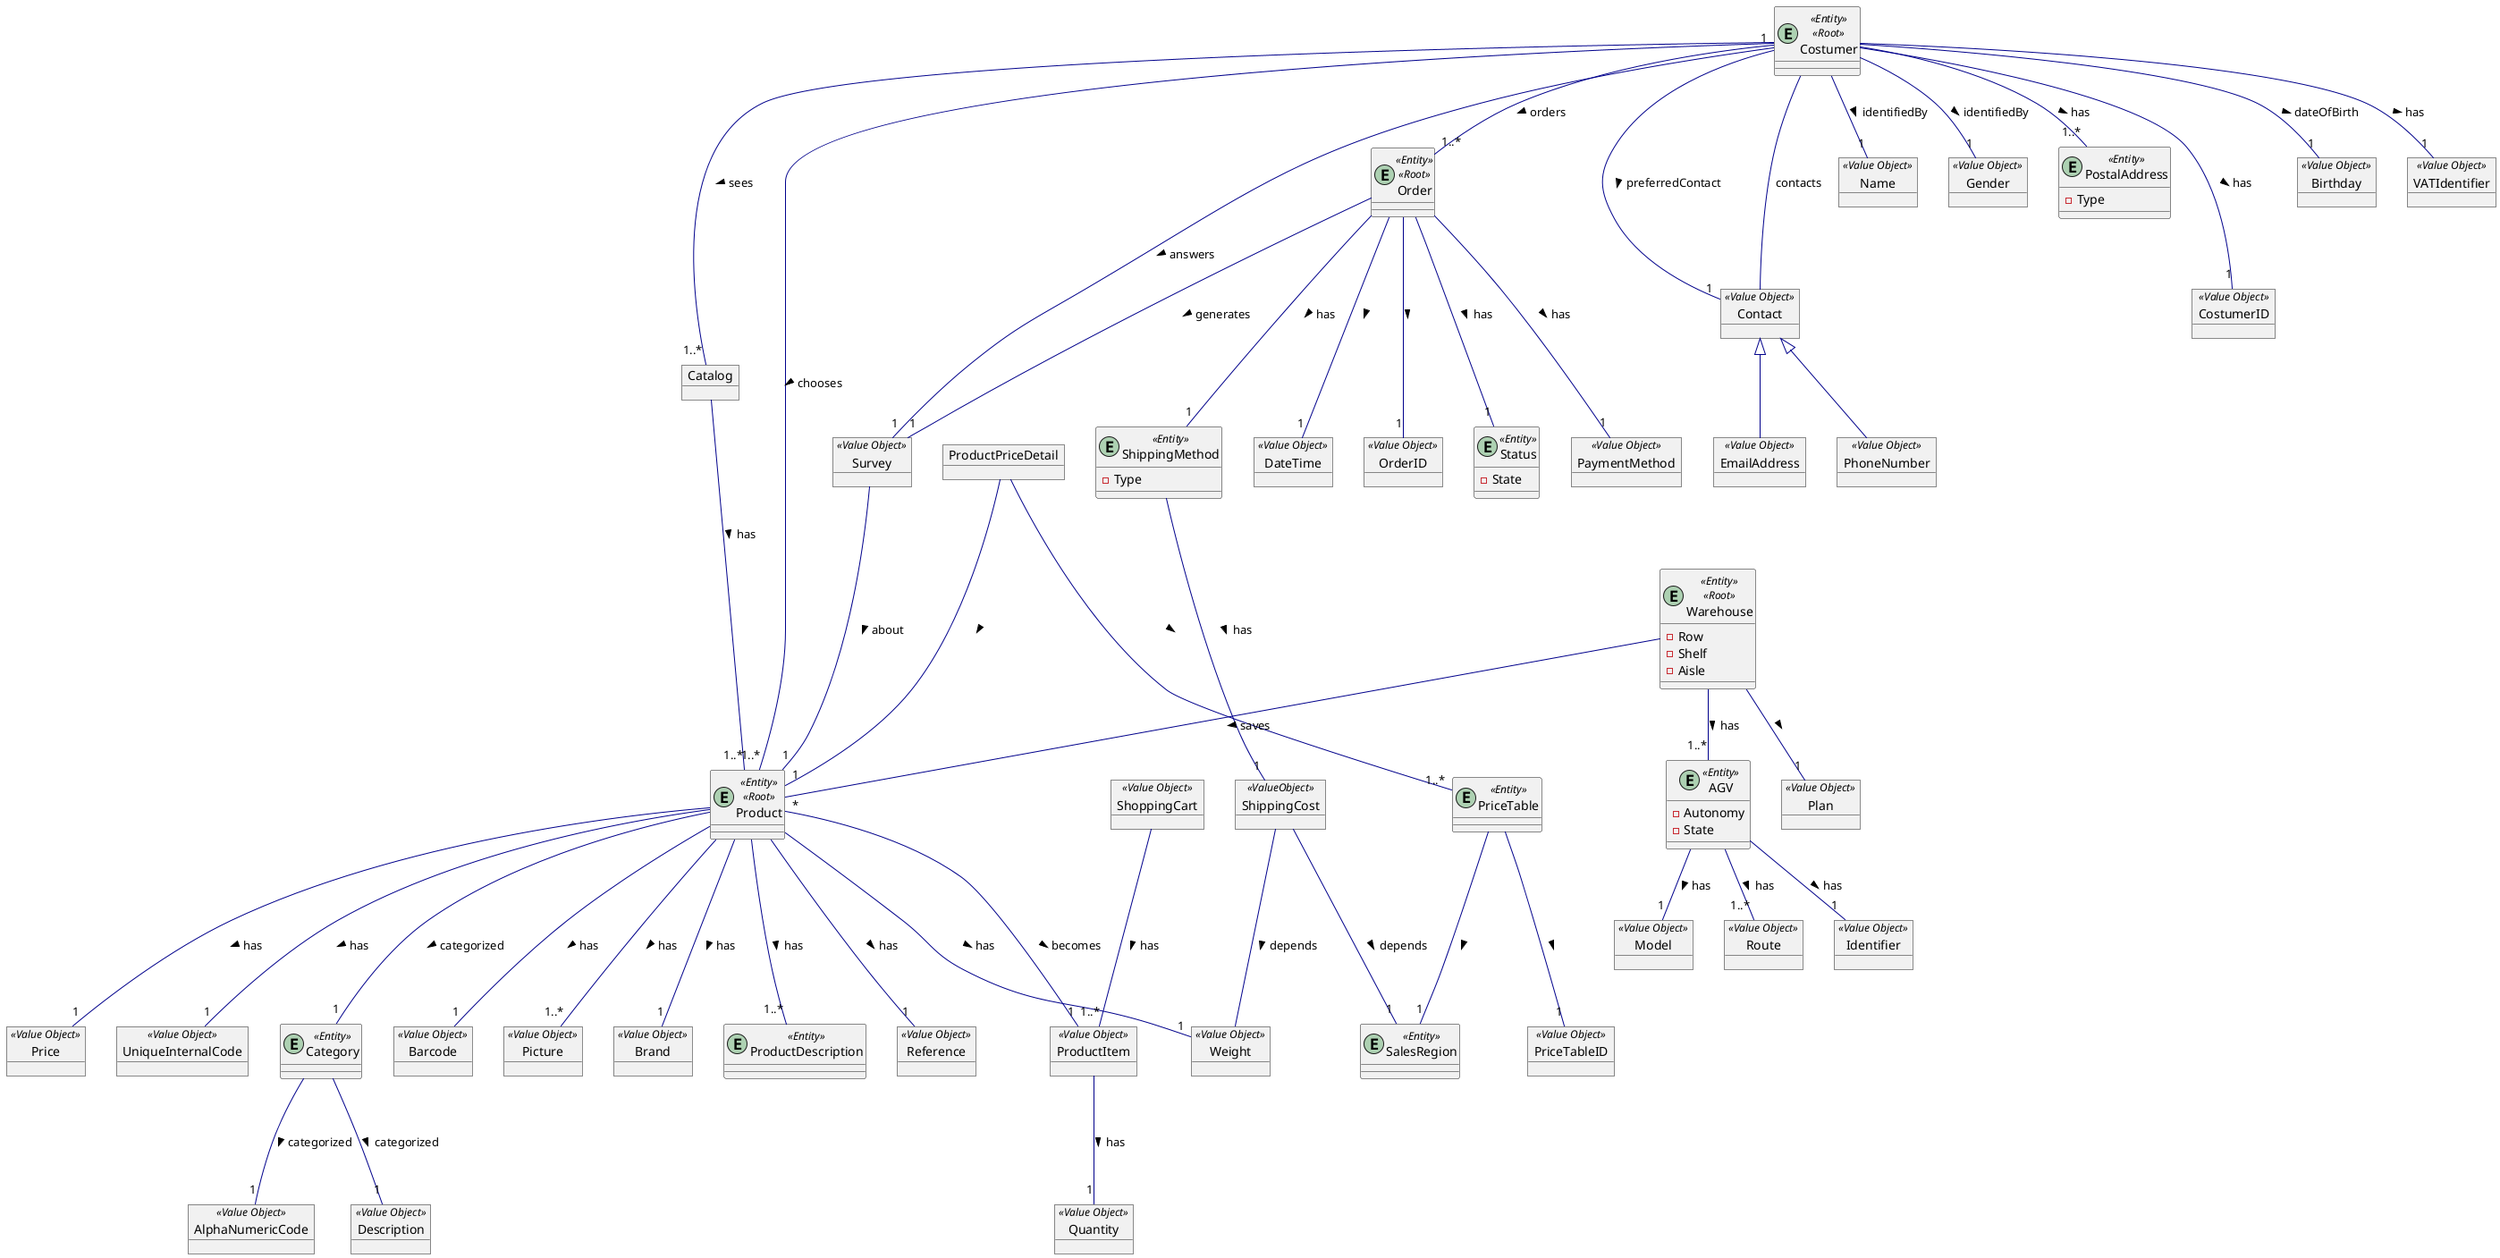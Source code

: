 @startuml
skinparam object {
ArrowColor DarkBlue
}

skinparam stereotypeCBackgroundColor LightBlue

object Survey <<Value Object>>

entity Costumer <<Entity>> <<Root>>

object Contact <<Value Object>>

object PhoneNumber <<Value Object>>

object EmailAddress <<Value Object>>

object Name <<Value Object>>

object Gender <<Value Object>>

entity PostalAddress <<Entity>> {
- Type
}

object CostumerID <<Value Object>>

object Birthday <<Value Object>>
object VATIdentifier <<Value Object>>


/' Costumer '/
Costumer --- "1" CostumerID : has >
Costumer --- "1" Contact : preferredContact >
Costumer -- "1" Name : identifiedBy >
Costumer --  Contact : contacts
Costumer -- "1" Gender : identifiedBy >
Costumer -- "1..*" PostalAddress : has >
Costumer -- "1" Birthday : dateOfBirth >
Contact <|-- PhoneNumber
Contact <|-- EmailAddress
Costumer -- "1" Survey : answers >
Costumer -- "1" VATIdentifier : has >



entity Product <<Entity>> <<Root>>

object PriceTableID <<Value Object>>

entity PriceTable <<Entity>>

entity SalesRegion <<Entity>>

entity Category <<Entity>>

object ProductPriceDetail

object Price <<Value Object>>

object Barcode <<Value Object>>

object Picture <<Value Object>>

object Brand <<Value Object>>

object ProductItem <<Value Object>>

object Quantity <<Value Object>>

object Weight <<Value Object>>

object Model <<Value Object>>

entity ProductDescription <<Entity>>

object Reference <<Value Object>>

object UniqueInternalCode <<Value Object>>

/' Product '/
Product --- "1" Category: categorized >
Product --- "1" Price: has >
Product --- "1..*" Picture: has >
Product --- "1" Barcode: has >
Product --- "1" Brand: has >
ProductPriceDetail -- "1" Product: >
ProductPriceDetail --- "1..*" PriceTable: >
PriceTable --- "1" PriceTableID: >
PriceTable --- "1" SalesRegion: >
Survey --- "1" Product: about  >
Product --- "1" ProductItem: becomes >
ProductItem --- "1" Quantity: has >
Product --- "1" Reference: has >
Product --- "1..*" ProductDescription: has >
Product --- "1" UniqueInternalCode: has >


    entity Warehouse <<Entity>> <<Root>>{
    -Row
    -Shelf
    -Aisle
    }

    entity AGV <<Entity>>{
    -Autonomy
    -State
    }

object Route <<Value Object>>

object Identifier <<Value Object>>

object Plan <<Value Object>>

object AlphaNumericCode <<Value Object>>

object Description <<Value Object>>

/' category '/
Category --- "1" AlphaNumericCode  : categorized >
Category --- "1" Description  : categorized >




/' Warehouse '/

Warehouse -- "1..*" AGV: has >
AGV -- "1..*" Route: has >
AGV -- "1" Identifier: has >
AGV -- "1" Model: has >
Warehouse -- "1" Plan: >



entity Order <<Entity>> <<Root>>

object DateTime <<Value Object>>

object OrderID <<Value Object>>

 entity Status <<Entity>>{
    -State
    }

object PaymentMethod <<Value Object>>

   entity ShippingMethod <<Entity>>{
    -Type
    }

object ShippingCost <<ValueObject>>


ShippingCost --- Weight: depends >

/' Order '/
Order --- "1" OrderID : >
Order --- "1" DateTime : >
Order --- "1" Status : has >
Order --- "1" PaymentMethod : has >
Order --- "1" ShippingMethod : has >
Order --- "1" Survey : generates >
ShippingCost --- "1" SalesRegion: depends >
ShippingMethod--- "1" ShippingCost: has >
Product --- "1" Weight: has >


object ShoppingCart <<Value Object>>

/' ShoppingCart '/
ShoppingCart --- "1..*" ProductItem: has >

object Catalog

/' Catalog '/
Costumer --- "1..*" Catalog: sees >
Catalog --- "1..*" Product: has >


/' Joined Aggregates '/
Costumer "1" -- "1..*" Order: orders >
Costumer -- "1..*" Product: chooses >
Warehouse -- "*" Product: saves >
@enduml
